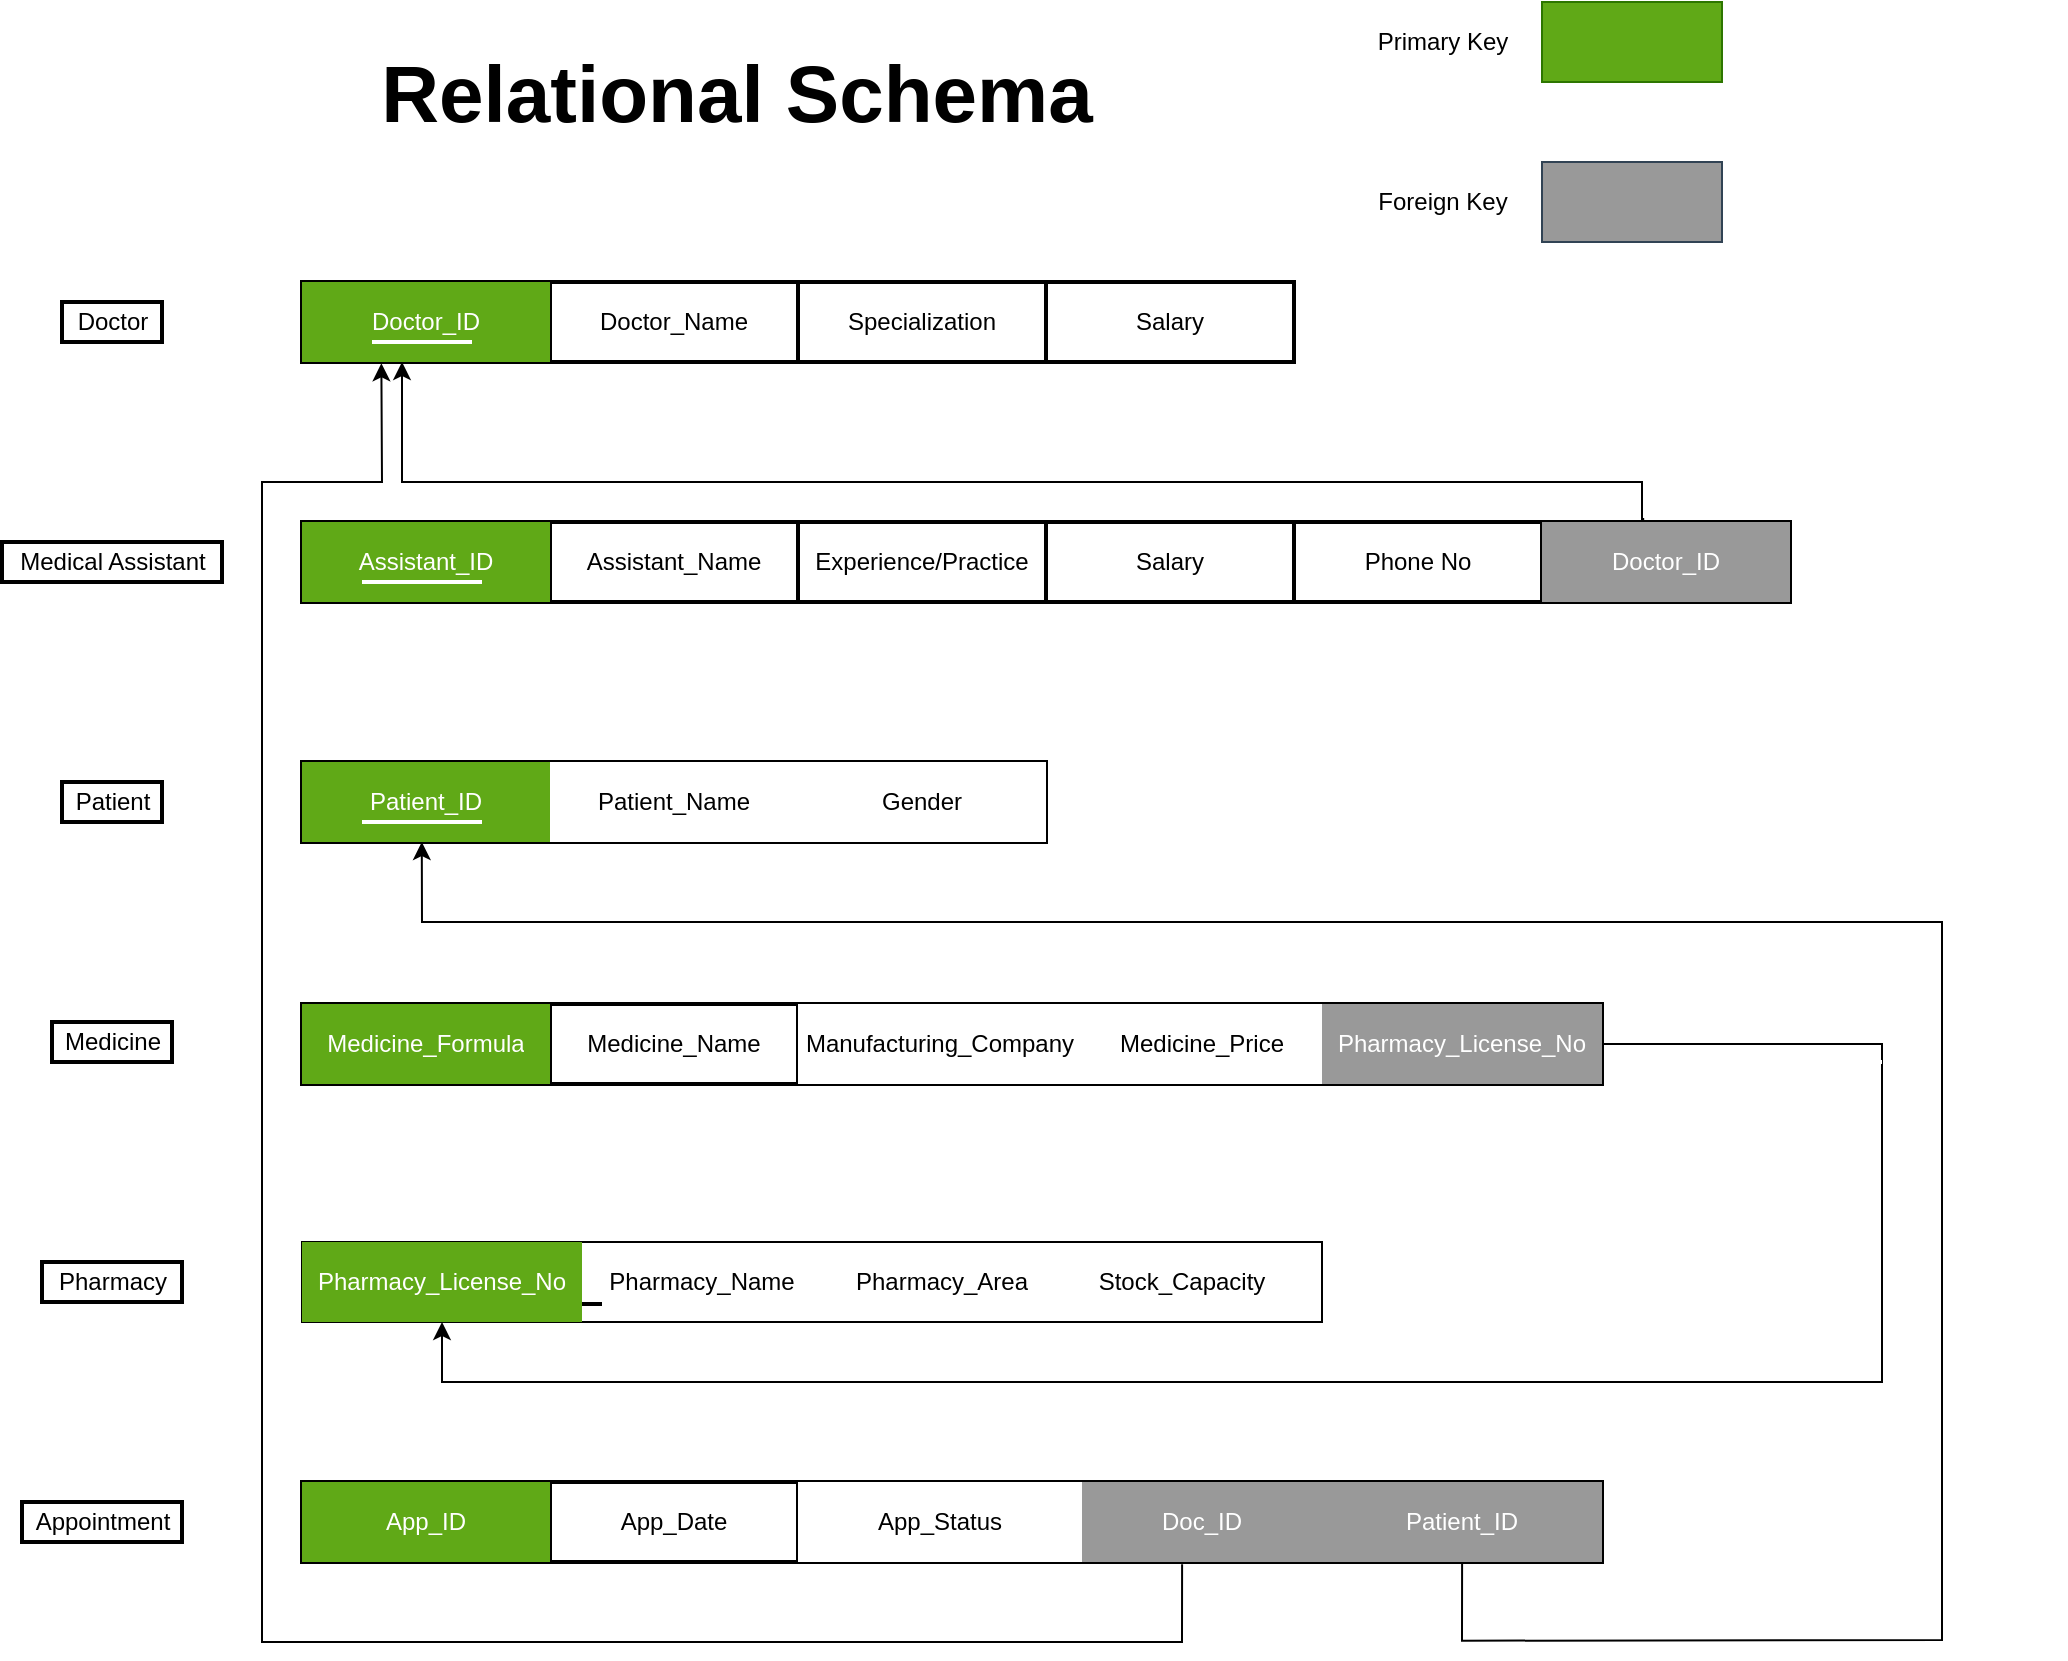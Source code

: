 <mxfile version="18.1.3" type="device"><diagram id="zdWUb-HAZd1py6BXUumF" name="Page-1"><mxGraphModel dx="1406" dy="1331" grid="1" gridSize="10" guides="1" tooltips="1" connect="1" arrows="1" fold="1" page="1" pageScale="1" pageWidth="827" pageHeight="1169" math="0" shadow="0"><root><mxCell id="0"/><mxCell id="1" parent="0"/><mxCell id="ktiHY9idj7vf9iU5ITSC-46" value="" style="shape=table;startSize=0;container=1;collapsible=0;childLayout=tableLayout;strokeColor=#000000;strokeWidth=2;" parent="1" vertex="1"><mxGeometry x="440" y="280" width="496" height="40" as="geometry"/></mxCell><mxCell id="ktiHY9idj7vf9iU5ITSC-47" value="" style="shape=tableRow;horizontal=0;startSize=0;swimlaneHead=0;swimlaneBody=0;top=0;left=0;bottom=0;right=0;collapsible=0;dropTarget=0;fillColor=none;points=[[0,0.5],[1,0.5]];portConstraint=eastwest;strokeColor=#000000;strokeWidth=2;" parent="ktiHY9idj7vf9iU5ITSC-46" vertex="1"><mxGeometry width="496" height="40" as="geometry"/></mxCell><mxCell id="ktiHY9idj7vf9iU5ITSC-48" value="Doctor_ID" style="shape=partialRectangle;html=1;whiteSpace=wrap;connectable=0;overflow=hidden;fillColor=#60a917;top=0;left=0;bottom=0;right=0;pointerEvents=1;strokeColor=#000000;fontColor=#ffffff;strokeWidth=2;" parent="ktiHY9idj7vf9iU5ITSC-47" vertex="1"><mxGeometry width="124" height="40" as="geometry"><mxRectangle width="124" height="40" as="alternateBounds"/></mxGeometry></mxCell><mxCell id="ktiHY9idj7vf9iU5ITSC-49" value="Doctor_Name" style="shape=partialRectangle;html=1;whiteSpace=wrap;connectable=0;overflow=hidden;fillColor=none;top=0;left=0;bottom=0;right=0;pointerEvents=1;strokeColor=#000000;strokeWidth=2;" parent="ktiHY9idj7vf9iU5ITSC-47" vertex="1"><mxGeometry x="124" width="124" height="40" as="geometry"><mxRectangle width="124" height="40" as="alternateBounds"/></mxGeometry></mxCell><mxCell id="snCxzb_V5rZqhZFVtNJh-3" value="Specialization" style="shape=partialRectangle;html=1;whiteSpace=wrap;connectable=0;overflow=hidden;fillColor=none;top=0;left=0;bottom=0;right=0;pointerEvents=1;strokeColor=#000000;strokeWidth=2;" parent="ktiHY9idj7vf9iU5ITSC-47" vertex="1"><mxGeometry x="248" width="124" height="40" as="geometry"><mxRectangle width="124" height="40" as="alternateBounds"/></mxGeometry></mxCell><mxCell id="snCxzb_V5rZqhZFVtNJh-4" value="Salary" style="shape=partialRectangle;html=1;whiteSpace=wrap;connectable=0;overflow=hidden;fillColor=none;top=0;left=0;bottom=0;right=0;pointerEvents=1;strokeColor=#000000;strokeWidth=2;" parent="ktiHY9idj7vf9iU5ITSC-47" vertex="1"><mxGeometry x="372" width="124" height="40" as="geometry"><mxRectangle width="124" height="40" as="alternateBounds"/></mxGeometry></mxCell><mxCell id="ktiHY9idj7vf9iU5ITSC-53" value="Doctor" style="text;html=1;align=center;verticalAlign=middle;resizable=0;points=[];autosize=1;strokeColor=#000000;fillColor=none;strokeWidth=2;" parent="1" vertex="1"><mxGeometry x="320" y="290" width="50" height="20" as="geometry"/></mxCell><mxCell id="ktiHY9idj7vf9iU5ITSC-54" value="" style="shape=table;startSize=0;container=1;collapsible=0;childLayout=tableLayout;strokeColor=#000000;strokeWidth=2;" parent="1" vertex="1"><mxGeometry x="440" y="400" width="744" height="40" as="geometry"/></mxCell><mxCell id="ktiHY9idj7vf9iU5ITSC-55" value="" style="shape=tableRow;horizontal=0;startSize=0;swimlaneHead=0;swimlaneBody=0;top=0;left=0;bottom=0;right=0;collapsible=0;dropTarget=0;fillColor=none;points=[[0,0.5],[1,0.5]];portConstraint=eastwest;strokeColor=#000000;strokeWidth=2;" parent="ktiHY9idj7vf9iU5ITSC-54" vertex="1"><mxGeometry width="744" height="40" as="geometry"/></mxCell><mxCell id="ktiHY9idj7vf9iU5ITSC-56" value="Assistant_ID" style="shape=partialRectangle;html=1;whiteSpace=wrap;connectable=0;overflow=hidden;fillColor=#60a917;top=0;left=0;bottom=0;right=0;pointerEvents=1;fontColor=#ffffff;strokeColor=#000000;strokeWidth=2;" parent="ktiHY9idj7vf9iU5ITSC-55" vertex="1"><mxGeometry width="124" height="40" as="geometry"><mxRectangle width="124" height="40" as="alternateBounds"/></mxGeometry></mxCell><mxCell id="ktiHY9idj7vf9iU5ITSC-57" value="Assistant_Name" style="shape=partialRectangle;html=1;whiteSpace=wrap;connectable=0;overflow=hidden;fillColor=none;top=0;left=0;bottom=0;right=0;pointerEvents=1;strokeColor=#000000;strokeWidth=2;" parent="ktiHY9idj7vf9iU5ITSC-55" vertex="1"><mxGeometry x="124" width="124" height="40" as="geometry"><mxRectangle width="124" height="40" as="alternateBounds"/></mxGeometry></mxCell><mxCell id="snCxzb_V5rZqhZFVtNJh-6" value="Experience/Practice" style="shape=partialRectangle;html=1;whiteSpace=wrap;connectable=0;overflow=hidden;fillColor=none;top=0;left=0;bottom=0;right=0;pointerEvents=1;strokeColor=#000000;strokeWidth=2;" parent="ktiHY9idj7vf9iU5ITSC-55" vertex="1"><mxGeometry x="248" width="124" height="40" as="geometry"><mxRectangle width="124" height="40" as="alternateBounds"/></mxGeometry></mxCell><mxCell id="snCxzb_V5rZqhZFVtNJh-7" value="Salary" style="shape=partialRectangle;html=1;whiteSpace=wrap;connectable=0;overflow=hidden;fillColor=none;top=0;left=0;bottom=0;right=0;pointerEvents=1;strokeColor=#000000;strokeWidth=2;" parent="ktiHY9idj7vf9iU5ITSC-55" vertex="1"><mxGeometry x="372" width="124" height="40" as="geometry"><mxRectangle width="124" height="40" as="alternateBounds"/></mxGeometry></mxCell><mxCell id="4Z5JIHpF4jmPwOX7H1Uj-2" value="Phone No" style="shape=partialRectangle;html=1;whiteSpace=wrap;connectable=0;overflow=hidden;fillColor=none;top=0;left=0;bottom=0;right=0;pointerEvents=1;strokeColor=#000000;strokeWidth=2;" parent="ktiHY9idj7vf9iU5ITSC-55" vertex="1"><mxGeometry x="496" width="124" height="40" as="geometry"><mxRectangle width="124" height="40" as="alternateBounds"/></mxGeometry></mxCell><mxCell id="ktiHY9idj7vf9iU5ITSC-58" value="Doctor_ID" style="shape=partialRectangle;html=1;whiteSpace=wrap;connectable=0;overflow=hidden;fillColor=#999999;top=0;left=0;bottom=0;right=0;pointerEvents=1;fontColor=#ffffff;strokeColor=#000000;strokeWidth=2;" parent="ktiHY9idj7vf9iU5ITSC-55" vertex="1"><mxGeometry x="620" width="124" height="40" as="geometry"><mxRectangle width="124" height="40" as="alternateBounds"/></mxGeometry></mxCell><mxCell id="ktiHY9idj7vf9iU5ITSC-61" value="" style="shape=table;startSize=0;container=1;collapsible=0;childLayout=tableLayout;fillColor=#e1d5e7;strokeColor=#000000;strokeWidth=2;" parent="1" vertex="1"><mxGeometry x="440" y="520" width="372" height="40" as="geometry"/></mxCell><mxCell id="ktiHY9idj7vf9iU5ITSC-62" value="" style="shape=tableRow;horizontal=0;startSize=0;swimlaneHead=0;swimlaneBody=0;top=0;left=0;bottom=0;right=0;collapsible=0;dropTarget=0;fillColor=none;points=[[0,0.5],[1,0.5]];portConstraint=eastwest;strokeColor=#000000;strokeWidth=2;" parent="ktiHY9idj7vf9iU5ITSC-61" vertex="1"><mxGeometry width="372" height="40" as="geometry"/></mxCell><mxCell id="ktiHY9idj7vf9iU5ITSC-63" value="Patient_ID" style="shape=partialRectangle;html=1;whiteSpace=wrap;connectable=0;overflow=hidden;fillColor=#60a917;top=0;left=0;bottom=0;right=0;pointerEvents=1;fontColor=#ffffff;strokeColor=#000000;strokeWidth=2;" parent="ktiHY9idj7vf9iU5ITSC-62" vertex="1"><mxGeometry width="124" height="40" as="geometry"><mxRectangle width="124" height="40" as="alternateBounds"/></mxGeometry></mxCell><mxCell id="ktiHY9idj7vf9iU5ITSC-64" value="Patient_Name" style="shape=partialRectangle;html=1;whiteSpace=wrap;connectable=0;overflow=hidden;top=0;left=0;bottom=0;right=0;pointerEvents=1;strokeColor=#000000;strokeWidth=2;" parent="ktiHY9idj7vf9iU5ITSC-62" vertex="1"><mxGeometry x="124" width="124" height="40" as="geometry"><mxRectangle width="124" height="40" as="alternateBounds"/></mxGeometry></mxCell><mxCell id="snCxzb_V5rZqhZFVtNJh-8" value="Gender" style="shape=partialRectangle;html=1;whiteSpace=wrap;connectable=0;overflow=hidden;top=0;left=0;bottom=0;right=0;pointerEvents=1;strokeColor=#000000;strokeWidth=2;" parent="ktiHY9idj7vf9iU5ITSC-62" vertex="1"><mxGeometry x="248" width="124" height="40" as="geometry"><mxRectangle width="124" height="40" as="alternateBounds"/></mxGeometry></mxCell><mxCell id="ktiHY9idj7vf9iU5ITSC-68" value="Medical Assistant" style="text;html=1;align=center;verticalAlign=middle;resizable=0;points=[];autosize=1;strokeColor=#000000;fillColor=none;strokeWidth=2;" parent="1" vertex="1"><mxGeometry x="290" y="410" width="110" height="20" as="geometry"/></mxCell><mxCell id="ktiHY9idj7vf9iU5ITSC-69" value="Patient" style="text;html=1;align=center;verticalAlign=middle;resizable=0;points=[];autosize=1;strokeColor=#000000;fillColor=none;strokeWidth=2;" parent="1" vertex="1"><mxGeometry x="320" y="530" width="50" height="20" as="geometry"/></mxCell><mxCell id="ktiHY9idj7vf9iU5ITSC-82" value="Pharmacy" style="text;html=1;align=center;verticalAlign=middle;resizable=0;points=[];autosize=1;strokeColor=#000000;fillColor=none;strokeWidth=2;" parent="1" vertex="1"><mxGeometry x="310" y="770" width="70" height="20" as="geometry"/></mxCell><mxCell id="ktiHY9idj7vf9iU5ITSC-83" value="Medicine" style="text;html=1;align=center;verticalAlign=middle;resizable=0;points=[];autosize=1;strokeColor=#000000;fillColor=none;strokeWidth=2;" parent="1" vertex="1"><mxGeometry x="315" y="650" width="60" height="20" as="geometry"/></mxCell><mxCell id="ktiHY9idj7vf9iU5ITSC-86" value="" style="rounded=0;whiteSpace=wrap;html=1;fillColor=#60a917;fontColor=#ffffff;strokeColor=#2D7600;" parent="1" vertex="1"><mxGeometry x="1060" y="140" width="90" height="40" as="geometry"/></mxCell><mxCell id="ktiHY9idj7vf9iU5ITSC-87" value="" style="rounded=0;whiteSpace=wrap;html=1;fillColor=#999999;fontColor=#ffffff;strokeColor=#314354;" parent="1" vertex="1"><mxGeometry x="1060" y="220" width="90" height="40" as="geometry"/></mxCell><mxCell id="ktiHY9idj7vf9iU5ITSC-88" value="Primary Key" style="text;html=1;align=center;verticalAlign=middle;resizable=0;points=[];autosize=1;strokeColor=none;fillColor=none;" parent="1" vertex="1"><mxGeometry x="970" y="150" width="80" height="20" as="geometry"/></mxCell><mxCell id="ktiHY9idj7vf9iU5ITSC-89" value="Foreign Key" style="text;html=1;align=center;verticalAlign=middle;resizable=0;points=[];autosize=1;strokeColor=none;fillColor=none;" parent="1" vertex="1"><mxGeometry x="970" y="230" width="80" height="20" as="geometry"/></mxCell><mxCell id="ktiHY9idj7vf9iU5ITSC-95" value="" style="edgeStyle=segmentEdgeStyle;endArrow=classic;html=1;rounded=0;fillColor=#fff2cc;strokeColor=#000000;gradientColor=#ffd966;exitX=0.902;exitY=-0.038;exitDx=0;exitDy=0;exitPerimeter=0;" parent="1" source="ktiHY9idj7vf9iU5ITSC-55" edge="1"><mxGeometry width="50" height="50" relative="1" as="geometry"><mxPoint x="750" y="400" as="sourcePoint"/><mxPoint x="490" y="320" as="targetPoint"/><Array as="points"><mxPoint x="1110" y="399"/><mxPoint x="1110" y="380"/><mxPoint x="490" y="380"/></Array></mxGeometry></mxCell><mxCell id="ktiHY9idj7vf9iU5ITSC-113" value="" style="edgeStyle=segmentEdgeStyle;endArrow=classic;html=1;rounded=0;fillColor=#f8cecc;strokeColor=#000000;gradientColor=#ea6b66;" parent="1" source="snCxzb_V5rZqhZFVtNJh-12" edge="1"><mxGeometry width="50" height="50" relative="1" as="geometry"><mxPoint x="1120" y="680" as="sourcePoint"/><mxPoint x="510" y="800" as="targetPoint"/><Array as="points"><mxPoint x="1230" y="830"/><mxPoint x="510" y="830"/></Array></mxGeometry></mxCell><mxCell id="H-f6HknS5P6IyczFv-84-1" value="" style="endArrow=none;html=1;rounded=0;strokeColor=#FFFFFF;strokeWidth=2;" parent="1" edge="1"><mxGeometry width="50" height="50" relative="1" as="geometry"><mxPoint x="475" y="310" as="sourcePoint"/><mxPoint x="525" y="310" as="targetPoint"/></mxGeometry></mxCell><mxCell id="H-f6HknS5P6IyczFv-84-8" value="" style="endArrow=none;html=1;rounded=0;strokeColor=#FFFFFF;strokeWidth=2;" parent="1" edge="1"><mxGeometry width="50" height="50" relative="1" as="geometry"><mxPoint x="470" y="430" as="sourcePoint"/><mxPoint x="530" y="430" as="targetPoint"/></mxGeometry></mxCell><mxCell id="H-f6HknS5P6IyczFv-84-9" value="" style="endArrow=none;html=1;rounded=0;strokeColor=#FFFFFF;strokeWidth=2;" parent="1" edge="1"><mxGeometry width="50" height="50" relative="1" as="geometry"><mxPoint x="456" y="670" as="sourcePoint"/><mxPoint x="546" y="670" as="targetPoint"/></mxGeometry></mxCell><mxCell id="H-f6HknS5P6IyczFv-84-10" value="" style="endArrow=none;html=1;rounded=0;strokeColor=#FFFFFF;strokeWidth=2;" parent="1" edge="1"><mxGeometry width="50" height="50" relative="1" as="geometry"><mxPoint x="470" y="550" as="sourcePoint"/><mxPoint x="530" y="550" as="targetPoint"/></mxGeometry></mxCell><mxCell id="H-f6HknS5P6IyczFv-84-15" value="" style="endArrow=none;html=1;rounded=0;strokeColor=#FFFFFF;dashed=1;strokeWidth=2;" parent="1" edge="1"><mxGeometry width="50" height="50" relative="1" as="geometry"><mxPoint x="960" y="430" as="sourcePoint"/><mxPoint x="1030" y="430" as="targetPoint"/></mxGeometry></mxCell><mxCell id="H-f6HknS5P6IyczFv-84-16" value="" style="endArrow=none;html=1;rounded=0;strokeColor=#FFFFFF;dashed=1;strokeWidth=2;" parent="1" edge="1"><mxGeometry width="50" height="50" relative="1" as="geometry"><mxPoint x="705" y="670" as="sourcePoint"/><mxPoint x="795" y="670.34" as="targetPoint"/></mxGeometry></mxCell><mxCell id="H-f6HknS5P6IyczFv-84-18" value="" style="endArrow=none;html=1;rounded=0;strokeColor=#FFFFFF;dashed=1;strokeWidth=2;" parent="1" edge="1"><mxGeometry width="50" height="50" relative="1" as="geometry"><mxPoint x="840" y="670" as="sourcePoint"/><mxPoint x="910" y="670" as="targetPoint"/></mxGeometry></mxCell><mxCell id="H-f6HknS5P6IyczFv-84-22" value="" style="endArrow=none;html=1;rounded=0;strokeColor=#FFFFFF;dashed=1;strokeWidth=2;" parent="1" edge="1"><mxGeometry width="50" height="50" relative="1" as="geometry"><mxPoint x="960" y="670" as="sourcePoint"/><mxPoint x="1030" y="670" as="targetPoint"/></mxGeometry></mxCell><mxCell id="H-f6HknS5P6IyczFv-84-23" value="" style="endArrow=none;html=1;rounded=0;strokeColor=#FFFFFF;dashed=1;strokeWidth=2;" parent="1" edge="1"><mxGeometry width="50" height="50" relative="1" as="geometry"><mxPoint x="970" y="550" as="sourcePoint"/><mxPoint x="1040" y="550" as="targetPoint"/></mxGeometry></mxCell><mxCell id="H-f6HknS5P6IyczFv-84-25" value="" style="endArrow=none;html=1;rounded=0;strokeColor=#FFFFFF;strokeWidth=2;dashed=1;" parent="1" edge="1"><mxGeometry width="50" height="50" relative="1" as="geometry"><mxPoint x="1070" y="670" as="sourcePoint"/><mxPoint x="1190" y="670" as="targetPoint"/></mxGeometry></mxCell><mxCell id="snCxzb_V5rZqhZFVtNJh-11" value="" style="shape=table;startSize=0;container=1;collapsible=0;childLayout=tableLayout;strokeColor=#000000;strokeWidth=2;" parent="1" vertex="1"><mxGeometry x="440" y="641" width="650" height="40" as="geometry"/></mxCell><mxCell id="snCxzb_V5rZqhZFVtNJh-12" value="" style="shape=tableRow;horizontal=0;startSize=0;swimlaneHead=0;swimlaneBody=0;top=0;left=0;bottom=0;right=0;collapsible=0;dropTarget=0;fillColor=none;points=[[0,0.5],[1,0.5]];portConstraint=eastwest;strokeColor=#000000;strokeWidth=2;" parent="snCxzb_V5rZqhZFVtNJh-11" vertex="1"><mxGeometry width="650" height="40" as="geometry"/></mxCell><mxCell id="snCxzb_V5rZqhZFVtNJh-13" value="Medicine_Formula" style="shape=partialRectangle;html=1;whiteSpace=wrap;connectable=0;overflow=hidden;fillColor=#60a917;top=0;left=0;bottom=0;right=0;pointerEvents=1;fontColor=#ffffff;strokeColor=#000000;strokeWidth=2;" parent="snCxzb_V5rZqhZFVtNJh-12" vertex="1"><mxGeometry width="124" height="40" as="geometry"><mxRectangle width="124" height="40" as="alternateBounds"/></mxGeometry></mxCell><mxCell id="snCxzb_V5rZqhZFVtNJh-14" value="Medicine_Name" style="shape=partialRectangle;html=1;whiteSpace=wrap;connectable=0;overflow=hidden;fillColor=none;top=0;left=0;bottom=0;right=0;pointerEvents=1;strokeColor=#000000;strokeWidth=2;" parent="snCxzb_V5rZqhZFVtNJh-12" vertex="1"><mxGeometry x="124" width="124" height="40" as="geometry"><mxRectangle width="124" height="40" as="alternateBounds"/></mxGeometry></mxCell><mxCell id="snCxzb_V5rZqhZFVtNJh-15" value="Manufacturing_Company" style="shape=partialRectangle;html=1;whiteSpace=wrap;connectable=0;overflow=hidden;top=0;left=0;bottom=0;right=0;pointerEvents=1;strokeWidth=2;" parent="snCxzb_V5rZqhZFVtNJh-12" vertex="1"><mxGeometry x="248" width="142" height="40" as="geometry"><mxRectangle width="142" height="40" as="alternateBounds"/></mxGeometry></mxCell><mxCell id="snCxzb_V5rZqhZFVtNJh-16" value="&lt;span style=&quot;&quot;&gt;Medicine_Price&lt;/span&gt;" style="shape=partialRectangle;html=1;whiteSpace=wrap;connectable=0;overflow=hidden;top=0;left=0;bottom=0;right=0;pointerEvents=1;strokeWidth=2;" parent="snCxzb_V5rZqhZFVtNJh-12" vertex="1"><mxGeometry x="390" width="120" height="40" as="geometry"><mxRectangle width="120" height="40" as="alternateBounds"/></mxGeometry></mxCell><mxCell id="snCxzb_V5rZqhZFVtNJh-19" value="Pharmacy_License_No" style="shape=partialRectangle;html=1;whiteSpace=wrap;connectable=0;overflow=hidden;fillColor=#999999;top=0;left=0;bottom=0;right=0;pointerEvents=1;fontColor=#ffffff;strokeColor=#000000;strokeWidth=2;" parent="snCxzb_V5rZqhZFVtNJh-12" vertex="1"><mxGeometry x="510" width="140" height="40" as="geometry"><mxRectangle width="140" height="40" as="alternateBounds"/></mxGeometry></mxCell><mxCell id="snCxzb_V5rZqhZFVtNJh-20" value="" style="endArrow=none;html=1;rounded=0;strokeColor=#FFFFFF;dashed=1;strokeWidth=2;" parent="1" edge="1"><mxGeometry width="50" height="50" relative="1" as="geometry"><mxPoint x="1200" y="670" as="sourcePoint"/><mxPoint x="1320" y="670" as="targetPoint"/></mxGeometry></mxCell><mxCell id="4Z5JIHpF4jmPwOX7H1Uj-3" value="" style="group;strokeColor=#000000;" parent="1" vertex="1" connectable="0"><mxGeometry x="440" y="760" width="510" height="40" as="geometry"/></mxCell><mxCell id="H-f6HknS5P6IyczFv-84-11" value="" style="endArrow=none;html=1;rounded=0;strokeColor=#000000;strokeWidth=2;" parent="4Z5JIHpF4jmPwOX7H1Uj-3" edge="1"><mxGeometry width="50" height="50" relative="1" as="geometry"><mxPoint x="30" y="31" as="sourcePoint"/><mxPoint x="150" y="31" as="targetPoint"/></mxGeometry></mxCell><mxCell id="snCxzb_V5rZqhZFVtNJh-23" value="" style="shape=tableRow;horizontal=0;startSize=0;swimlaneHead=0;swimlaneBody=0;top=0;left=0;bottom=0;right=0;collapsible=0;dropTarget=0;fillColor=none;points=[[0,0.5],[1,0.5]];portConstraint=eastwest;strokeColor=#000000;strokeWidth=2;" parent="4Z5JIHpF4jmPwOX7H1Uj-3" vertex="1"><mxGeometry width="510" height="40" as="geometry"/></mxCell><mxCell id="snCxzb_V5rZqhZFVtNJh-24" value="Pharmacy_License_No" style="shape=partialRectangle;html=1;whiteSpace=wrap;connectable=0;overflow=hidden;fillColor=#60a917;top=0;left=0;bottom=0;right=0;pointerEvents=1;fontColor=#ffffff;strokeColor=#000000;strokeWidth=2;" parent="snCxzb_V5rZqhZFVtNJh-23" vertex="1"><mxGeometry width="140" height="40" as="geometry"><mxRectangle width="140" height="40" as="alternateBounds"/></mxGeometry></mxCell><mxCell id="snCxzb_V5rZqhZFVtNJh-25" value="Pharmacy_Name" style="shape=partialRectangle;html=1;whiteSpace=wrap;connectable=0;overflow=hidden;fillColor=none;top=0;left=0;bottom=0;right=0;pointerEvents=1;strokeColor=#000000;strokeWidth=2;" parent="snCxzb_V5rZqhZFVtNJh-23" vertex="1"><mxGeometry x="140" width="120" height="40" as="geometry"><mxRectangle width="120" height="40" as="alternateBounds"/></mxGeometry></mxCell><mxCell id="snCxzb_V5rZqhZFVtNJh-26" value="Pharmacy_Area" style="shape=partialRectangle;html=1;whiteSpace=wrap;connectable=0;overflow=hidden;fillColor=none;top=0;left=0;bottom=0;right=0;pointerEvents=1;strokeColor=#000000;strokeWidth=2;" parent="snCxzb_V5rZqhZFVtNJh-23" vertex="1"><mxGeometry x="260" width="120" height="40" as="geometry"><mxRectangle width="120" height="40" as="alternateBounds"/></mxGeometry></mxCell><mxCell id="snCxzb_V5rZqhZFVtNJh-27" value="Stock_Capacity" style="shape=partialRectangle;html=1;whiteSpace=wrap;connectable=0;overflow=hidden;fillColor=none;top=0;left=0;bottom=0;right=0;pointerEvents=1;strokeColor=#000000;strokeWidth=2;" parent="snCxzb_V5rZqhZFVtNJh-23" vertex="1"><mxGeometry x="380" width="120" height="40" as="geometry"><mxRectangle width="120" height="40" as="alternateBounds"/></mxGeometry></mxCell><mxCell id="4Z5JIHpF4jmPwOX7H1Uj-4" value="" style="shape=table;startSize=0;container=1;collapsible=0;childLayout=tableLayout;strokeColor=#000000;strokeWidth=2;" parent="1" vertex="1"><mxGeometry x="440" y="880" width="650" height="40" as="geometry"/></mxCell><mxCell id="4Z5JIHpF4jmPwOX7H1Uj-5" value="" style="shape=tableRow;horizontal=0;startSize=0;swimlaneHead=0;swimlaneBody=0;top=0;left=0;bottom=0;right=0;collapsible=0;dropTarget=0;fillColor=none;points=[[0,0.5],[1,0.5]];portConstraint=eastwest;strokeColor=#000000;strokeWidth=2;" parent="4Z5JIHpF4jmPwOX7H1Uj-4" vertex="1"><mxGeometry width="650" height="40" as="geometry"/></mxCell><mxCell id="4Z5JIHpF4jmPwOX7H1Uj-6" value="App_ID" style="shape=partialRectangle;html=1;whiteSpace=wrap;connectable=0;overflow=hidden;fillColor=#60a917;top=0;left=0;bottom=0;right=0;pointerEvents=1;fontColor=#ffffff;strokeColor=#000000;strokeWidth=2;" parent="4Z5JIHpF4jmPwOX7H1Uj-5" vertex="1"><mxGeometry width="124" height="40" as="geometry"><mxRectangle width="124" height="40" as="alternateBounds"/></mxGeometry></mxCell><mxCell id="4Z5JIHpF4jmPwOX7H1Uj-7" value="App_Date" style="shape=partialRectangle;html=1;whiteSpace=wrap;connectable=0;overflow=hidden;fillColor=none;top=0;left=0;bottom=0;right=0;pointerEvents=1;strokeColor=#000000;strokeWidth=2;" parent="4Z5JIHpF4jmPwOX7H1Uj-5" vertex="1"><mxGeometry x="124" width="124" height="40" as="geometry"><mxRectangle width="124" height="40" as="alternateBounds"/></mxGeometry></mxCell><mxCell id="4Z5JIHpF4jmPwOX7H1Uj-8" value="App_Status" style="shape=partialRectangle;html=1;whiteSpace=wrap;connectable=0;overflow=hidden;top=0;left=0;bottom=0;right=0;pointerEvents=1;strokeWidth=2;" parent="4Z5JIHpF4jmPwOX7H1Uj-5" vertex="1"><mxGeometry x="248" width="142" height="40" as="geometry"><mxRectangle width="142" height="40" as="alternateBounds"/></mxGeometry></mxCell><mxCell id="4Z5JIHpF4jmPwOX7H1Uj-9" value="&lt;font color=&quot;#ffffff&quot;&gt;Doc_ID&lt;/font&gt;" style="shape=partialRectangle;html=1;whiteSpace=wrap;connectable=0;overflow=hidden;top=0;left=0;bottom=0;right=0;pointerEvents=1;strokeWidth=2;fillColor=#999999;" parent="4Z5JIHpF4jmPwOX7H1Uj-5" vertex="1"><mxGeometry x="390" width="120" height="40" as="geometry"><mxRectangle width="120" height="40" as="alternateBounds"/></mxGeometry></mxCell><mxCell id="4Z5JIHpF4jmPwOX7H1Uj-10" value="Patient_ID" style="shape=partialRectangle;html=1;whiteSpace=wrap;connectable=0;overflow=hidden;fillColor=#999999;top=0;left=0;bottom=0;right=0;pointerEvents=1;fontColor=#ffffff;strokeColor=#000000;strokeWidth=2;" parent="4Z5JIHpF4jmPwOX7H1Uj-5" vertex="1"><mxGeometry x="510" width="140" height="40" as="geometry"><mxRectangle width="140" height="40" as="alternateBounds"/></mxGeometry></mxCell><mxCell id="4Z5JIHpF4jmPwOX7H1Uj-11" value="Appointment" style="text;html=1;align=center;verticalAlign=middle;resizable=0;points=[];autosize=1;strokeColor=#000000;fillColor=none;strokeWidth=2;" parent="1" vertex="1"><mxGeometry x="300" y="890" width="80" height="20" as="geometry"/></mxCell><mxCell id="4Z5JIHpF4jmPwOX7H1Uj-12" value="" style="endArrow=classic;html=1;rounded=0;strokeColor=#000000;entryX=0.08;entryY=1.016;entryDx=0;entryDy=0;entryPerimeter=0;exitX=0.677;exitY=1.028;exitDx=0;exitDy=0;exitPerimeter=0;" parent="1" source="4Z5JIHpF4jmPwOX7H1Uj-5" target="ktiHY9idj7vf9iU5ITSC-47" edge="1"><mxGeometry width="50" height="50" relative="1" as="geometry"><mxPoint x="920" y="960" as="sourcePoint"/><mxPoint x="480" y="330" as="targetPoint"/><Array as="points"><mxPoint x="880" y="960"/><mxPoint x="420" y="960"/><mxPoint x="420" y="380"/><mxPoint x="480" y="380"/></Array></mxGeometry></mxCell><mxCell id="4Z5JIHpF4jmPwOX7H1Uj-15" value="" style="endArrow=classic;html=1;rounded=0;strokeColor=#000000;exitX=0.677;exitY=1.028;exitDx=0;exitDy=0;exitPerimeter=0;entryX=0.161;entryY=1;entryDx=0;entryDy=0;entryPerimeter=0;" parent="1" target="ktiHY9idj7vf9iU5ITSC-62" edge="1"><mxGeometry width="50" height="50" relative="1" as="geometry"><mxPoint x="1020.05" y="920.48" as="sourcePoint"/><mxPoint x="500" y="570" as="targetPoint"/><Array as="points"><mxPoint x="1020" y="959.36"/><mxPoint x="1260" y="959"/><mxPoint x="1260" y="600"/><mxPoint x="500" y="600"/></Array></mxGeometry></mxCell><mxCell id="Dt_nOPfwYDEM0JH8sTOj-1" value="&lt;font style=&quot;font-size: 40px;&quot;&gt;&lt;b&gt;Relational Schema&lt;/b&gt;&lt;/font&gt;" style="text;html=1;align=center;verticalAlign=middle;resizable=0;points=[];autosize=1;strokeColor=none;fillColor=none;" vertex="1" parent="1"><mxGeometry x="472" y="170" width="370" height="30" as="geometry"/></mxCell></root></mxGraphModel></diagram></mxfile>